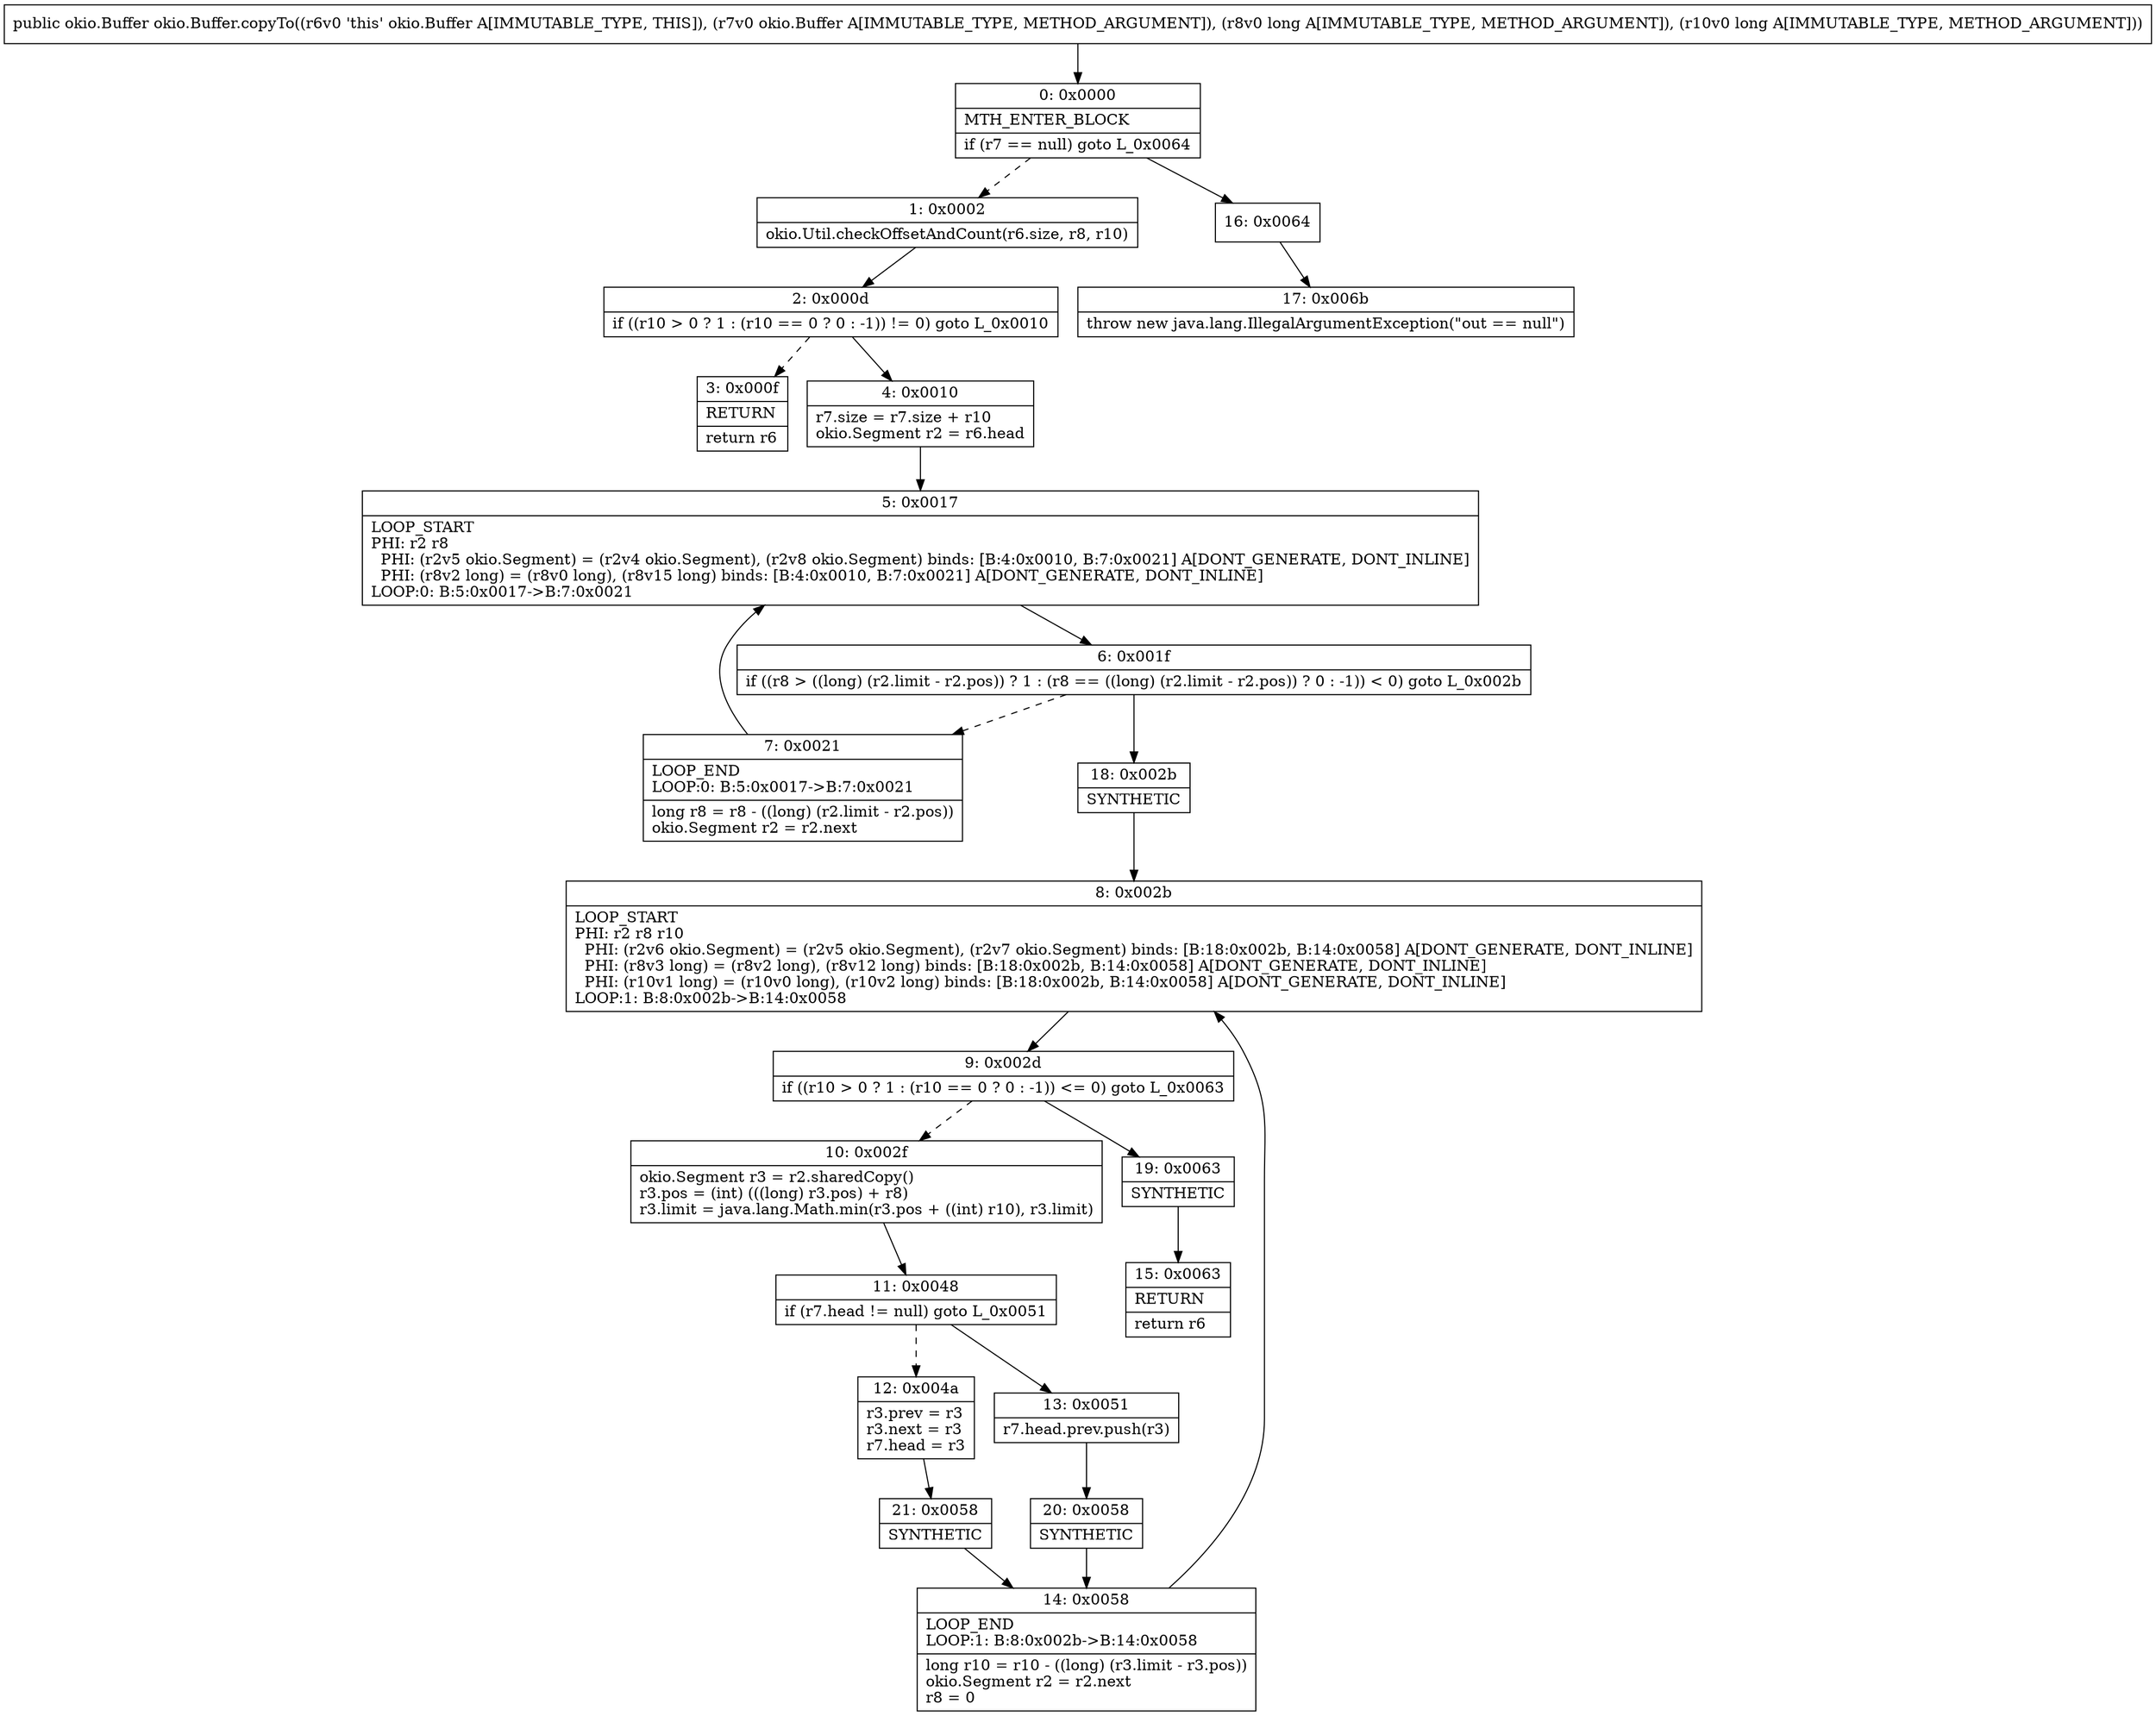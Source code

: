 digraph "CFG forokio.Buffer.copyTo(Lokio\/Buffer;JJ)Lokio\/Buffer;" {
Node_0 [shape=record,label="{0\:\ 0x0000|MTH_ENTER_BLOCK\l|if (r7 == null) goto L_0x0064\l}"];
Node_1 [shape=record,label="{1\:\ 0x0002|okio.Util.checkOffsetAndCount(r6.size, r8, r10)\l}"];
Node_2 [shape=record,label="{2\:\ 0x000d|if ((r10 \> 0 ? 1 : (r10 == 0 ? 0 : \-1)) != 0) goto L_0x0010\l}"];
Node_3 [shape=record,label="{3\:\ 0x000f|RETURN\l|return r6\l}"];
Node_4 [shape=record,label="{4\:\ 0x0010|r7.size = r7.size + r10\lokio.Segment r2 = r6.head\l}"];
Node_5 [shape=record,label="{5\:\ 0x0017|LOOP_START\lPHI: r2 r8 \l  PHI: (r2v5 okio.Segment) = (r2v4 okio.Segment), (r2v8 okio.Segment) binds: [B:4:0x0010, B:7:0x0021] A[DONT_GENERATE, DONT_INLINE]\l  PHI: (r8v2 long) = (r8v0 long), (r8v15 long) binds: [B:4:0x0010, B:7:0x0021] A[DONT_GENERATE, DONT_INLINE]\lLOOP:0: B:5:0x0017\-\>B:7:0x0021\l}"];
Node_6 [shape=record,label="{6\:\ 0x001f|if ((r8 \> ((long) (r2.limit \- r2.pos)) ? 1 : (r8 == ((long) (r2.limit \- r2.pos)) ? 0 : \-1)) \< 0) goto L_0x002b\l}"];
Node_7 [shape=record,label="{7\:\ 0x0021|LOOP_END\lLOOP:0: B:5:0x0017\-\>B:7:0x0021\l|long r8 = r8 \- ((long) (r2.limit \- r2.pos))\lokio.Segment r2 = r2.next\l}"];
Node_8 [shape=record,label="{8\:\ 0x002b|LOOP_START\lPHI: r2 r8 r10 \l  PHI: (r2v6 okio.Segment) = (r2v5 okio.Segment), (r2v7 okio.Segment) binds: [B:18:0x002b, B:14:0x0058] A[DONT_GENERATE, DONT_INLINE]\l  PHI: (r8v3 long) = (r8v2 long), (r8v12 long) binds: [B:18:0x002b, B:14:0x0058] A[DONT_GENERATE, DONT_INLINE]\l  PHI: (r10v1 long) = (r10v0 long), (r10v2 long) binds: [B:18:0x002b, B:14:0x0058] A[DONT_GENERATE, DONT_INLINE]\lLOOP:1: B:8:0x002b\-\>B:14:0x0058\l}"];
Node_9 [shape=record,label="{9\:\ 0x002d|if ((r10 \> 0 ? 1 : (r10 == 0 ? 0 : \-1)) \<= 0) goto L_0x0063\l}"];
Node_10 [shape=record,label="{10\:\ 0x002f|okio.Segment r3 = r2.sharedCopy()\lr3.pos = (int) (((long) r3.pos) + r8)\lr3.limit = java.lang.Math.min(r3.pos + ((int) r10), r3.limit)\l}"];
Node_11 [shape=record,label="{11\:\ 0x0048|if (r7.head != null) goto L_0x0051\l}"];
Node_12 [shape=record,label="{12\:\ 0x004a|r3.prev = r3\lr3.next = r3\lr7.head = r3\l}"];
Node_13 [shape=record,label="{13\:\ 0x0051|r7.head.prev.push(r3)\l}"];
Node_14 [shape=record,label="{14\:\ 0x0058|LOOP_END\lLOOP:1: B:8:0x002b\-\>B:14:0x0058\l|long r10 = r10 \- ((long) (r3.limit \- r3.pos))\lokio.Segment r2 = r2.next\lr8 = 0\l}"];
Node_15 [shape=record,label="{15\:\ 0x0063|RETURN\l|return r6\l}"];
Node_16 [shape=record,label="{16\:\ 0x0064}"];
Node_17 [shape=record,label="{17\:\ 0x006b|throw new java.lang.IllegalArgumentException(\"out == null\")\l}"];
Node_18 [shape=record,label="{18\:\ 0x002b|SYNTHETIC\l}"];
Node_19 [shape=record,label="{19\:\ 0x0063|SYNTHETIC\l}"];
Node_20 [shape=record,label="{20\:\ 0x0058|SYNTHETIC\l}"];
Node_21 [shape=record,label="{21\:\ 0x0058|SYNTHETIC\l}"];
MethodNode[shape=record,label="{public okio.Buffer okio.Buffer.copyTo((r6v0 'this' okio.Buffer A[IMMUTABLE_TYPE, THIS]), (r7v0 okio.Buffer A[IMMUTABLE_TYPE, METHOD_ARGUMENT]), (r8v0 long A[IMMUTABLE_TYPE, METHOD_ARGUMENT]), (r10v0 long A[IMMUTABLE_TYPE, METHOD_ARGUMENT])) }"];
MethodNode -> Node_0;
Node_0 -> Node_1[style=dashed];
Node_0 -> Node_16;
Node_1 -> Node_2;
Node_2 -> Node_3[style=dashed];
Node_2 -> Node_4;
Node_4 -> Node_5;
Node_5 -> Node_6;
Node_6 -> Node_7[style=dashed];
Node_6 -> Node_18;
Node_7 -> Node_5;
Node_8 -> Node_9;
Node_9 -> Node_10[style=dashed];
Node_9 -> Node_19;
Node_10 -> Node_11;
Node_11 -> Node_12[style=dashed];
Node_11 -> Node_13;
Node_12 -> Node_21;
Node_13 -> Node_20;
Node_14 -> Node_8;
Node_16 -> Node_17;
Node_18 -> Node_8;
Node_19 -> Node_15;
Node_20 -> Node_14;
Node_21 -> Node_14;
}

